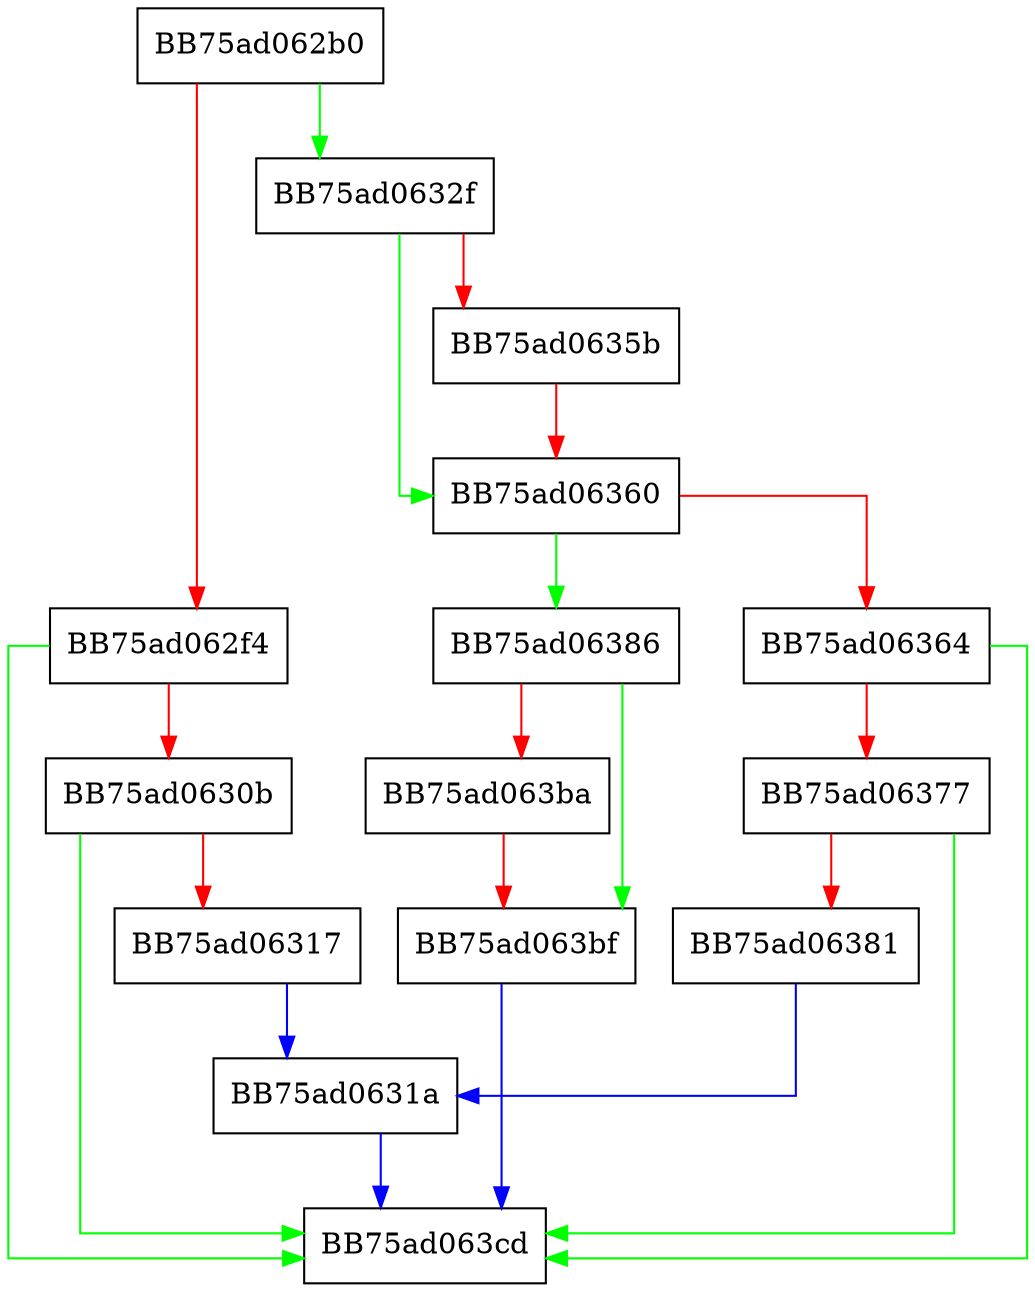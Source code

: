 digraph VerifyV11Further {
  node [shape="box"];
  graph [splines=ortho];
  BB75ad062b0 -> BB75ad0632f [color="green"];
  BB75ad062b0 -> BB75ad062f4 [color="red"];
  BB75ad062f4 -> BB75ad063cd [color="green"];
  BB75ad062f4 -> BB75ad0630b [color="red"];
  BB75ad0630b -> BB75ad063cd [color="green"];
  BB75ad0630b -> BB75ad06317 [color="red"];
  BB75ad06317 -> BB75ad0631a [color="blue"];
  BB75ad0631a -> BB75ad063cd [color="blue"];
  BB75ad0632f -> BB75ad06360 [color="green"];
  BB75ad0632f -> BB75ad0635b [color="red"];
  BB75ad0635b -> BB75ad06360 [color="red"];
  BB75ad06360 -> BB75ad06386 [color="green"];
  BB75ad06360 -> BB75ad06364 [color="red"];
  BB75ad06364 -> BB75ad063cd [color="green"];
  BB75ad06364 -> BB75ad06377 [color="red"];
  BB75ad06377 -> BB75ad063cd [color="green"];
  BB75ad06377 -> BB75ad06381 [color="red"];
  BB75ad06381 -> BB75ad0631a [color="blue"];
  BB75ad06386 -> BB75ad063bf [color="green"];
  BB75ad06386 -> BB75ad063ba [color="red"];
  BB75ad063ba -> BB75ad063bf [color="red"];
  BB75ad063bf -> BB75ad063cd [color="blue"];
}